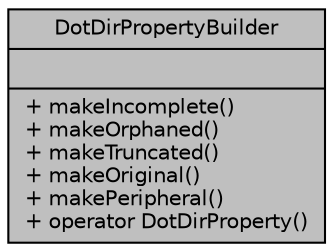 digraph "DotDirPropertyBuilder"
{
 // LATEX_PDF_SIZE
  edge [fontname="Helvetica",fontsize="10",labelfontname="Helvetica",labelfontsize="10"];
  node [fontname="Helvetica",fontsize="10",shape=record];
  Node1 [label="{DotDirPropertyBuilder\n||+ makeIncomplete()\l+ makeOrphaned()\l+ makeTruncated()\l+ makeOriginal()\l+ makePeripheral()\l+ operator DotDirProperty()\l}",height=0.2,width=0.4,color="black", fillcolor="grey75", style="filled", fontcolor="black",tooltip=" "];
}
